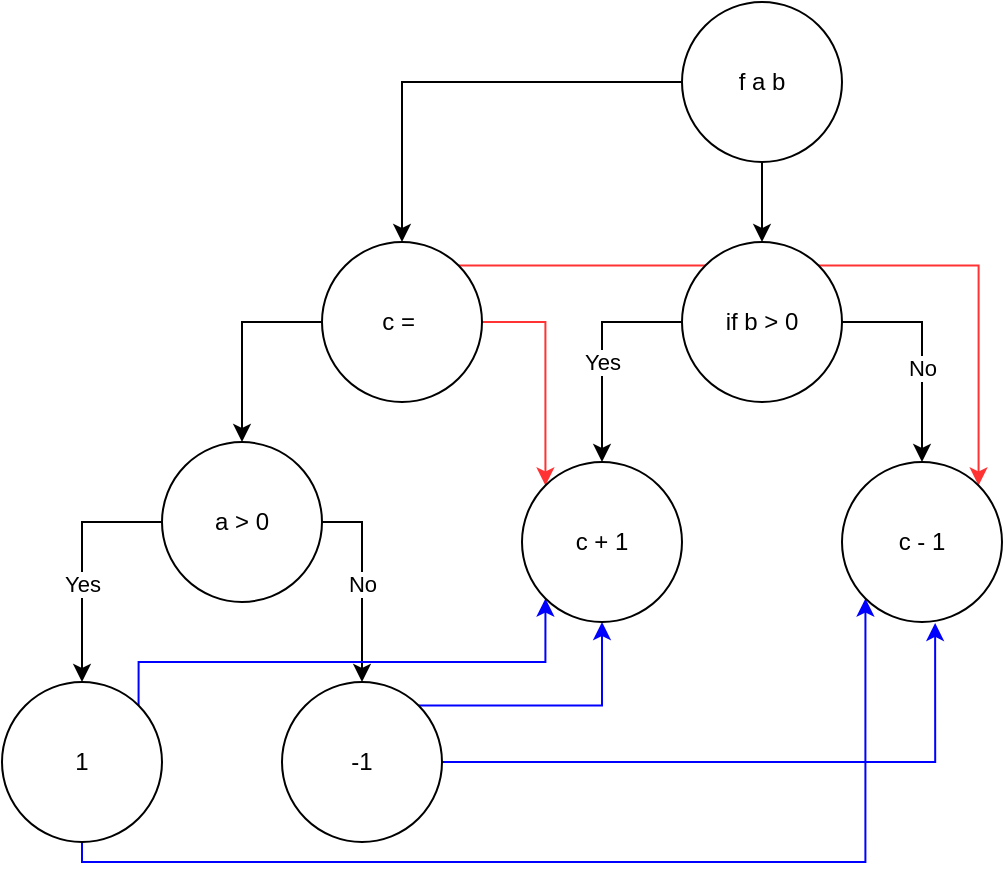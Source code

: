 <mxfile version="20.6.2" type="device"><diagram id="9wUDA1q5Q9ETpQ4ujffa" name="Page-1"><mxGraphModel dx="954" dy="524" grid="1" gridSize="10" guides="1" tooltips="1" connect="1" arrows="1" fold="1" page="1" pageScale="1" pageWidth="850" pageHeight="1100" math="0" shadow="0"><root><mxCell id="0"/><mxCell id="1" parent="0"/><mxCell id="_tnX_gs3g4-IsKesvehQ-12" style="edgeStyle=orthogonalEdgeStyle;rounded=0;orthogonalLoop=1;jettySize=auto;html=1;exitX=0;exitY=0.5;exitDx=0;exitDy=0;entryX=0.5;entryY=0;entryDx=0;entryDy=0;" edge="1" parent="1" source="_tnX_gs3g4-IsKesvehQ-1" target="_tnX_gs3g4-IsKesvehQ-2"><mxGeometry relative="1" as="geometry"/></mxCell><mxCell id="_tnX_gs3g4-IsKesvehQ-14" style="edgeStyle=orthogonalEdgeStyle;rounded=0;orthogonalLoop=1;jettySize=auto;html=1;exitX=0.5;exitY=1;exitDx=0;exitDy=0;" edge="1" parent="1" source="_tnX_gs3g4-IsKesvehQ-1" target="_tnX_gs3g4-IsKesvehQ-13"><mxGeometry relative="1" as="geometry"/></mxCell><mxCell id="_tnX_gs3g4-IsKesvehQ-1" value="f a b" style="ellipse;whiteSpace=wrap;html=1;aspect=fixed;" vertex="1" parent="1"><mxGeometry x="460" y="130" width="80" height="80" as="geometry"/></mxCell><mxCell id="_tnX_gs3g4-IsKesvehQ-11" style="edgeStyle=orthogonalEdgeStyle;rounded=0;orthogonalLoop=1;jettySize=auto;html=1;exitX=0;exitY=0.5;exitDx=0;exitDy=0;entryX=0.5;entryY=0;entryDx=0;entryDy=0;" edge="1" parent="1" source="_tnX_gs3g4-IsKesvehQ-2" target="_tnX_gs3g4-IsKesvehQ-3"><mxGeometry relative="1" as="geometry"/></mxCell><mxCell id="_tnX_gs3g4-IsKesvehQ-24" style="edgeStyle=orthogonalEdgeStyle;rounded=0;orthogonalLoop=1;jettySize=auto;html=1;exitX=1;exitY=0.5;exitDx=0;exitDy=0;entryX=0;entryY=0;entryDx=0;entryDy=0;strokeColor=#FF3333;fillColor=#FF3333;" edge="1" parent="1" source="_tnX_gs3g4-IsKesvehQ-2" target="_tnX_gs3g4-IsKesvehQ-15"><mxGeometry relative="1" as="geometry"/></mxCell><mxCell id="_tnX_gs3g4-IsKesvehQ-25" style="edgeStyle=orthogonalEdgeStyle;rounded=0;orthogonalLoop=1;jettySize=auto;html=1;exitX=1;exitY=0;exitDx=0;exitDy=0;entryX=1;entryY=0;entryDx=0;entryDy=0;strokeColor=#FF3333;fillColor=#FF3333;" edge="1" parent="1" source="_tnX_gs3g4-IsKesvehQ-2" target="_tnX_gs3g4-IsKesvehQ-16"><mxGeometry relative="1" as="geometry"/></mxCell><mxCell id="_tnX_gs3g4-IsKesvehQ-2" value="c =&amp;nbsp;" style="ellipse;whiteSpace=wrap;html=1;aspect=fixed;" vertex="1" parent="1"><mxGeometry x="280" y="250" width="80" height="80" as="geometry"/></mxCell><mxCell id="_tnX_gs3g4-IsKesvehQ-6" style="edgeStyle=orthogonalEdgeStyle;rounded=0;orthogonalLoop=1;jettySize=auto;html=1;exitX=0;exitY=0.5;exitDx=0;exitDy=0;" edge="1" parent="1" source="_tnX_gs3g4-IsKesvehQ-3" target="_tnX_gs3g4-IsKesvehQ-4"><mxGeometry relative="1" as="geometry"/></mxCell><mxCell id="_tnX_gs3g4-IsKesvehQ-7" value="Yes" style="edgeLabel;html=1;align=center;verticalAlign=middle;resizable=0;points=[];" vertex="1" connectable="0" parent="_tnX_gs3g4-IsKesvehQ-6"><mxGeometry x="-0.224" y="-3" relative="1" as="geometry"><mxPoint x="3" y="24" as="offset"/></mxGeometry></mxCell><mxCell id="_tnX_gs3g4-IsKesvehQ-8" style="edgeStyle=orthogonalEdgeStyle;rounded=0;orthogonalLoop=1;jettySize=auto;html=1;exitX=1;exitY=0.5;exitDx=0;exitDy=0;entryX=0.5;entryY=0;entryDx=0;entryDy=0;" edge="1" parent="1" source="_tnX_gs3g4-IsKesvehQ-3" target="_tnX_gs3g4-IsKesvehQ-5"><mxGeometry relative="1" as="geometry"/></mxCell><mxCell id="_tnX_gs3g4-IsKesvehQ-9" value="No" style="edgeLabel;html=1;align=center;verticalAlign=middle;resizable=0;points=[];" vertex="1" connectable="0" parent="_tnX_gs3g4-IsKesvehQ-8"><mxGeometry x="-0.153" relative="1" as="geometry"><mxPoint y="8" as="offset"/></mxGeometry></mxCell><mxCell id="_tnX_gs3g4-IsKesvehQ-3" value="a &amp;gt; 0" style="ellipse;whiteSpace=wrap;html=1;aspect=fixed;" vertex="1" parent="1"><mxGeometry x="200" y="350" width="80" height="80" as="geometry"/></mxCell><mxCell id="_tnX_gs3g4-IsKesvehQ-26" style="edgeStyle=orthogonalEdgeStyle;rounded=0;orthogonalLoop=1;jettySize=auto;html=1;exitX=1;exitY=0;exitDx=0;exitDy=0;entryX=0;entryY=1;entryDx=0;entryDy=0;strokeColor=#0000FF;fillColor=#FF3333;" edge="1" parent="1" source="_tnX_gs3g4-IsKesvehQ-4" target="_tnX_gs3g4-IsKesvehQ-15"><mxGeometry relative="1" as="geometry"><Array as="points"><mxPoint x="188" y="460"/><mxPoint x="392" y="460"/></Array></mxGeometry></mxCell><mxCell id="_tnX_gs3g4-IsKesvehQ-27" style="edgeStyle=orthogonalEdgeStyle;rounded=0;orthogonalLoop=1;jettySize=auto;html=1;exitX=0.5;exitY=1;exitDx=0;exitDy=0;entryX=0;entryY=1;entryDx=0;entryDy=0;strokeColor=#0000FF;fillColor=#FF3333;" edge="1" parent="1" source="_tnX_gs3g4-IsKesvehQ-4" target="_tnX_gs3g4-IsKesvehQ-16"><mxGeometry relative="1" as="geometry"><Array as="points"><mxPoint x="160" y="560"/><mxPoint x="552" y="560"/></Array></mxGeometry></mxCell><mxCell id="_tnX_gs3g4-IsKesvehQ-4" value="1" style="ellipse;whiteSpace=wrap;html=1;aspect=fixed;" vertex="1" parent="1"><mxGeometry x="120" y="470" width="80" height="80" as="geometry"/></mxCell><mxCell id="_tnX_gs3g4-IsKesvehQ-29" style="edgeStyle=orthogonalEdgeStyle;rounded=0;orthogonalLoop=1;jettySize=auto;html=1;exitX=1;exitY=0;exitDx=0;exitDy=0;entryX=0.5;entryY=1;entryDx=0;entryDy=0;strokeColor=#0000FF;fillColor=#FF3333;" edge="1" parent="1" source="_tnX_gs3g4-IsKesvehQ-5" target="_tnX_gs3g4-IsKesvehQ-15"><mxGeometry relative="1" as="geometry"><Array as="points"><mxPoint x="420" y="482"/></Array></mxGeometry></mxCell><mxCell id="_tnX_gs3g4-IsKesvehQ-30" style="edgeStyle=orthogonalEdgeStyle;rounded=0;orthogonalLoop=1;jettySize=auto;html=1;exitX=1;exitY=0.5;exitDx=0;exitDy=0;entryX=0.582;entryY=1.006;entryDx=0;entryDy=0;strokeColor=#0000FF;fillColor=#FF3333;entryPerimeter=0;" edge="1" parent="1" source="_tnX_gs3g4-IsKesvehQ-5" target="_tnX_gs3g4-IsKesvehQ-16"><mxGeometry relative="1" as="geometry"/></mxCell><mxCell id="_tnX_gs3g4-IsKesvehQ-5" value="-1" style="ellipse;whiteSpace=wrap;html=1;aspect=fixed;" vertex="1" parent="1"><mxGeometry x="260" y="470" width="80" height="80" as="geometry"/></mxCell><mxCell id="_tnX_gs3g4-IsKesvehQ-17" style="edgeStyle=orthogonalEdgeStyle;rounded=0;orthogonalLoop=1;jettySize=auto;html=1;exitX=0;exitY=0.5;exitDx=0;exitDy=0;entryX=0.5;entryY=0;entryDx=0;entryDy=0;" edge="1" parent="1" source="_tnX_gs3g4-IsKesvehQ-13" target="_tnX_gs3g4-IsKesvehQ-15"><mxGeometry relative="1" as="geometry"/></mxCell><mxCell id="_tnX_gs3g4-IsKesvehQ-19" value="Yes" style="edgeLabel;html=1;align=center;verticalAlign=middle;resizable=0;points=[];" vertex="1" connectable="0" parent="_tnX_gs3g4-IsKesvehQ-17"><mxGeometry x="0.173" y="1" relative="1" as="geometry"><mxPoint x="-1" y="-5" as="offset"/></mxGeometry></mxCell><mxCell id="_tnX_gs3g4-IsKesvehQ-18" style="edgeStyle=orthogonalEdgeStyle;rounded=0;orthogonalLoop=1;jettySize=auto;html=1;exitX=1;exitY=0.5;exitDx=0;exitDy=0;entryX=0.5;entryY=0;entryDx=0;entryDy=0;" edge="1" parent="1" source="_tnX_gs3g4-IsKesvehQ-13" target="_tnX_gs3g4-IsKesvehQ-16"><mxGeometry relative="1" as="geometry"/></mxCell><mxCell id="_tnX_gs3g4-IsKesvehQ-20" value="No" style="edgeLabel;html=1;align=center;verticalAlign=middle;resizable=0;points=[];" vertex="1" connectable="0" parent="_tnX_gs3g4-IsKesvehQ-18"><mxGeometry x="0.144" relative="1" as="geometry"><mxPoint as="offset"/></mxGeometry></mxCell><mxCell id="_tnX_gs3g4-IsKesvehQ-13" value="if b &amp;gt; 0" style="ellipse;whiteSpace=wrap;html=1;aspect=fixed;" vertex="1" parent="1"><mxGeometry x="460" y="250" width="80" height="80" as="geometry"/></mxCell><mxCell id="_tnX_gs3g4-IsKesvehQ-15" value="c + 1" style="ellipse;whiteSpace=wrap;html=1;aspect=fixed;" vertex="1" parent="1"><mxGeometry x="380" y="360" width="80" height="80" as="geometry"/></mxCell><mxCell id="_tnX_gs3g4-IsKesvehQ-16" value="c - 1" style="ellipse;whiteSpace=wrap;html=1;aspect=fixed;" vertex="1" parent="1"><mxGeometry x="540" y="360" width="80" height="80" as="geometry"/></mxCell></root></mxGraphModel></diagram></mxfile>